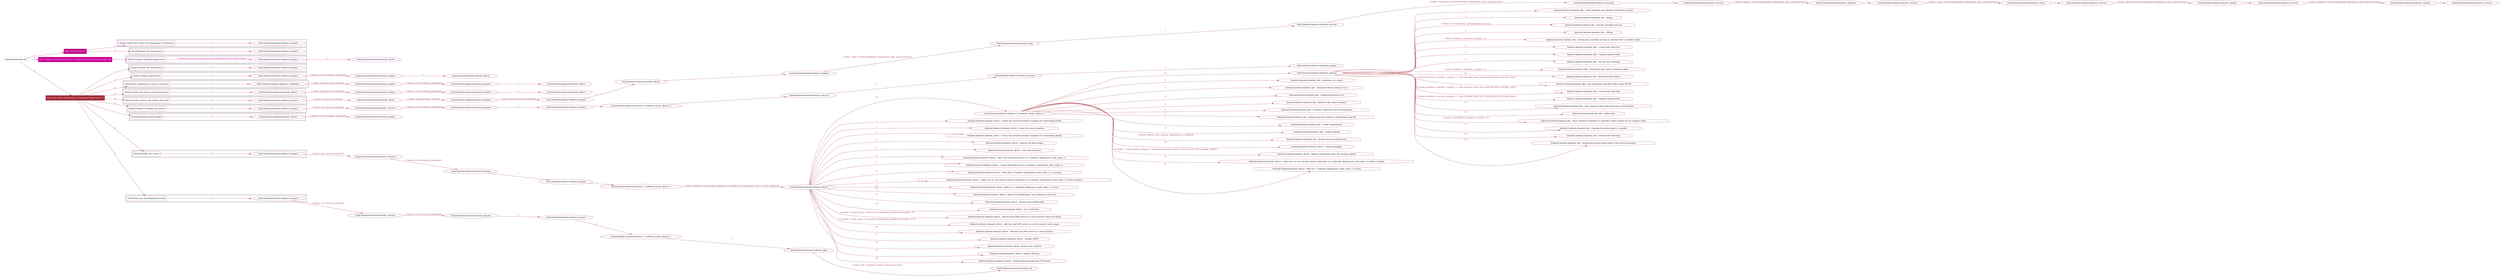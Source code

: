 digraph {
	graph [concentrate=true ordering=in rankdir=LR ratio=fill]
	edge [esep=5 sep=10]
	"kubeinit/playbook.yml" [id=root_node style=dotted]
	play_9737ac21 [label="Play: Initial setup (1)" color="#c00c85" fontcolor="#ffffff" id=play_9737ac21 shape=box style=filled tooltip=localhost]
	"kubeinit/playbook.yml" -> play_9737ac21 [label="1 " color="#c00c85" fontcolor="#c00c85" id=edge_1e8cc016 labeltooltip="1 " tooltip="1 "]
	subgraph "kubeinit.kubeinit.kubeinit_prepare" {
		role_a2f1f044 [label="[role] kubeinit.kubeinit.kubeinit_prepare" color="#c00c85" id=role_a2f1f044 tooltip="kubeinit.kubeinit.kubeinit_prepare"]
	}
	subgraph "kubeinit.kubeinit.kubeinit_prepare" {
		role_6f964f4c [label="[role] kubeinit.kubeinit.kubeinit_prepare" color="#c00c85" id=role_6f964f4c tooltip="kubeinit.kubeinit.kubeinit_prepare"]
	}
	subgraph "Play: Initial setup (1)" {
		play_9737ac21 -> block_d4ded68b [label=1 color="#c00c85" fontcolor="#c00c85" id=edge_52bafa57 labeltooltip=1 tooltip=1]
		subgraph cluster_block_d4ded68b {
			block_d4ded68b [label="[block] Gather facts about the deployment environment" color="#c00c85" id=block_d4ded68b labeltooltip="Gather facts about the deployment environment" shape=box tooltip="Gather facts about the deployment environment"]
			block_d4ded68b -> role_a2f1f044 [label="1 " color="#c00c85" fontcolor="#c00c85" id=edge_921d7d3d labeltooltip="1 " tooltip="1 "]
		}
		play_9737ac21 -> block_6f4b0c82 [label=2 color="#c00c85" fontcolor="#c00c85" id=edge_824eb453 labeltooltip=2 tooltip=2]
		subgraph cluster_block_6f4b0c82 {
			block_6f4b0c82 [label="[block] Prepare the hypervisors" color="#c00c85" id=block_6f4b0c82 labeltooltip="Prepare the hypervisors" shape=box tooltip="Prepare the hypervisors"]
			block_6f4b0c82 -> role_6f964f4c [label="1 " color="#c00c85" fontcolor="#c00c85" id=edge_a388b824 labeltooltip="1 " tooltip="1 "]
		}
	}
	play_ada7c459 [label="Play: Prepare all hypervisor hosts to deploy service and cluster nodes (0)" color="#c80498" fontcolor="#ffffff" id=play_ada7c459 shape=box style=filled tooltip="Play: Prepare all hypervisor hosts to deploy service and cluster nodes (0)"]
	"kubeinit/playbook.yml" -> play_ada7c459 [label="2 " color="#c80498" fontcolor="#c80498" id=edge_fc6c0602 labeltooltip="2 " tooltip="2 "]
	subgraph "kubeinit.kubeinit.kubeinit_libvirt" {
		role_77d1f069 [label="[role] kubeinit.kubeinit.kubeinit_libvirt" color="#c80498" id=role_77d1f069 tooltip="kubeinit.kubeinit.kubeinit_libvirt"]
	}
	subgraph "kubeinit.kubeinit.kubeinit_prepare" {
		role_9eb294b5 [label="[role] kubeinit.kubeinit.kubeinit_prepare" color="#c80498" id=role_9eb294b5 tooltip="kubeinit.kubeinit.kubeinit_prepare"]
		role_9eb294b5 -> role_77d1f069 [label="1 " color="#c80498" fontcolor="#c80498" id=edge_6ea52cd9 labeltooltip="1 " tooltip="1 "]
	}
	subgraph "Play: Prepare all hypervisor hosts to deploy service and cluster nodes (0)" {
		play_ada7c459 -> block_9a02e421 [label=1 color="#c80498" fontcolor="#c80498" id=edge_2741bb92 labeltooltip=1 tooltip=1]
		subgraph cluster_block_9a02e421 {
			block_9a02e421 [label="[block] Prepare individual hypervisors" color="#c80498" id=block_9a02e421 labeltooltip="Prepare individual hypervisors" shape=box tooltip="Prepare individual hypervisors"]
			block_9a02e421 -> role_9eb294b5 [label="1 [when: inventory_hostname in hostvars['kubeinit-facts'].hypervisors]" color="#c80498" fontcolor="#c80498" id=edge_77b0aaaa labeltooltip="1 [when: inventory_hostname in hostvars['kubeinit-facts'].hypervisors]" tooltip="1 [when: inventory_hostname in hostvars['kubeinit-facts'].hypervisors]"]
		}
	}
	play_c6e7e558 [label="Play: Run cluster deployment on prepared hypervisors (1)" color="#a22a39" fontcolor="#ffffff" id=play_c6e7e558 shape=box style=filled tooltip=localhost]
	"kubeinit/playbook.yml" -> play_c6e7e558 [label="3 " color="#a22a39" fontcolor="#a22a39" id=edge_1cf34491 labeltooltip="3 " tooltip="3 "]
	subgraph "kubeinit.kubeinit.kubeinit_prepare" {
		role_61d6154b [label="[role] kubeinit.kubeinit.kubeinit_prepare" color="#a22a39" id=role_61d6154b tooltip="kubeinit.kubeinit.kubeinit_prepare"]
	}
	subgraph "kubeinit.kubeinit.kubeinit_libvirt" {
		role_1ebe9af7 [label="[role] kubeinit.kubeinit.kubeinit_libvirt" color="#a22a39" id=role_1ebe9af7 tooltip="kubeinit.kubeinit.kubeinit_libvirt"]
	}
	subgraph "kubeinit.kubeinit.kubeinit_prepare" {
		role_b6f4cd2a [label="[role] kubeinit.kubeinit.kubeinit_prepare" color="#a22a39" id=role_b6f4cd2a tooltip="kubeinit.kubeinit.kubeinit_prepare"]
		role_b6f4cd2a -> role_1ebe9af7 [label="1 " color="#a22a39" fontcolor="#a22a39" id=edge_22da8d38 labeltooltip="1 " tooltip="1 "]
	}
	subgraph "kubeinit.kubeinit.kubeinit_prepare" {
		role_aacb79e5 [label="[role] kubeinit.kubeinit.kubeinit_prepare" color="#a22a39" id=role_aacb79e5 tooltip="kubeinit.kubeinit.kubeinit_prepare"]
		role_aacb79e5 -> role_b6f4cd2a [label="1 [when: not environment_prepared]" color="#a22a39" fontcolor="#a22a39" id=edge_5c60d010 labeltooltip="1 [when: not environment_prepared]" tooltip="1 [when: not environment_prepared]"]
	}
	subgraph "kubeinit.kubeinit.kubeinit_libvirt" {
		role_e538acfe [label="[role] kubeinit.kubeinit.kubeinit_libvirt" color="#a22a39" id=role_e538acfe tooltip="kubeinit.kubeinit.kubeinit_libvirt"]
	}
	subgraph "kubeinit.kubeinit.kubeinit_prepare" {
		role_ca8c46d5 [label="[role] kubeinit.kubeinit.kubeinit_prepare" color="#a22a39" id=role_ca8c46d5 tooltip="kubeinit.kubeinit.kubeinit_prepare"]
		role_ca8c46d5 -> role_e538acfe [label="1 " color="#a22a39" fontcolor="#a22a39" id=edge_c8148467 labeltooltip="1 " tooltip="1 "]
	}
	subgraph "kubeinit.kubeinit.kubeinit_prepare" {
		role_6681066e [label="[role] kubeinit.kubeinit.kubeinit_prepare" color="#a22a39" id=role_6681066e tooltip="kubeinit.kubeinit.kubeinit_prepare"]
		role_6681066e -> role_ca8c46d5 [label="1 [when: not environment_prepared]" color="#a22a39" fontcolor="#a22a39" id=edge_b2cc25a6 labeltooltip="1 [when: not environment_prepared]" tooltip="1 [when: not environment_prepared]"]
	}
	subgraph "kubeinit.kubeinit.kubeinit_validations" {
		role_a03dd9cc [label="[role] kubeinit.kubeinit.kubeinit_validations" color="#a22a39" id=role_a03dd9cc tooltip="kubeinit.kubeinit.kubeinit_validations"]
		role_a03dd9cc -> role_6681066e [label="1 [when: not hypervisors_cleaned]" color="#a22a39" fontcolor="#a22a39" id=edge_646f84bd labeltooltip="1 [when: not hypervisors_cleaned]" tooltip="1 [when: not hypervisors_cleaned]"]
	}
	subgraph "kubeinit.kubeinit.kubeinit_libvirt" {
		role_4e121e1a [label="[role] kubeinit.kubeinit.kubeinit_libvirt" color="#a22a39" id=role_4e121e1a tooltip="kubeinit.kubeinit.kubeinit_libvirt"]
	}
	subgraph "kubeinit.kubeinit.kubeinit_prepare" {
		role_14b43f3b [label="[role] kubeinit.kubeinit.kubeinit_prepare" color="#a22a39" id=role_14b43f3b tooltip="kubeinit.kubeinit.kubeinit_prepare"]
		role_14b43f3b -> role_4e121e1a [label="1 " color="#a22a39" fontcolor="#a22a39" id=edge_2155a508 labeltooltip="1 " tooltip="1 "]
	}
	subgraph "kubeinit.kubeinit.kubeinit_prepare" {
		role_6a2766ee [label="[role] kubeinit.kubeinit.kubeinit_prepare" color="#a22a39" id=role_6a2766ee tooltip="kubeinit.kubeinit.kubeinit_prepare"]
		role_6a2766ee -> role_14b43f3b [label="1 [when: not environment_prepared]" color="#a22a39" fontcolor="#a22a39" id=edge_bb3fe300 labeltooltip="1 [when: not environment_prepared]" tooltip="1 [when: not environment_prepared]"]
	}
	subgraph "kubeinit.kubeinit.kubeinit_libvirt" {
		role_450113b6 [label="[role] kubeinit.kubeinit.kubeinit_libvirt" color="#a22a39" id=role_450113b6 tooltip="kubeinit.kubeinit.kubeinit_libvirt"]
		role_450113b6 -> role_6a2766ee [label="1 [when: not hypervisors_cleaned]" color="#a22a39" fontcolor="#a22a39" id=edge_57d090f5 labeltooltip="1 [when: not hypervisors_cleaned]" tooltip="1 [when: not hypervisors_cleaned]"]
	}
	subgraph "kubeinit.kubeinit.kubeinit_services" {
		role_bca4c2ed [label="[role] kubeinit.kubeinit.kubeinit_services" color="#a22a39" id=role_bca4c2ed tooltip="kubeinit.kubeinit.kubeinit_services"]
	}
	subgraph "kubeinit.kubeinit.kubeinit_registry" {
		role_09860418 [label="[role] kubeinit.kubeinit.kubeinit_registry" color="#a22a39" id=role_09860418 tooltip="kubeinit.kubeinit.kubeinit_registry"]
		role_09860418 -> role_bca4c2ed [label="1 " color="#a22a39" fontcolor="#a22a39" id=edge_c3ce23f2 labeltooltip="1 " tooltip="1 "]
	}
	subgraph "kubeinit.kubeinit.kubeinit_services" {
		role_ada31571 [label="[role] kubeinit.kubeinit.kubeinit_services" color="#a22a39" id=role_ada31571 tooltip="kubeinit.kubeinit.kubeinit_services"]
		role_ada31571 -> role_09860418 [label="1 [when: 'registry' in hostvars[kubeinit_deployment_node_name].services]" color="#a22a39" fontcolor="#a22a39" id=edge_d5637d61 labeltooltip="1 [when: 'registry' in hostvars[kubeinit_deployment_node_name].services]" tooltip="1 [when: 'registry' in hostvars[kubeinit_deployment_node_name].services]"]
	}
	subgraph "kubeinit.kubeinit.kubeinit_apache" {
		role_cb9fd56b [label="[role] kubeinit.kubeinit.kubeinit_apache" color="#a22a39" id=role_cb9fd56b tooltip="kubeinit.kubeinit.kubeinit_apache"]
		role_cb9fd56b -> role_ada31571 [label="1 " color="#a22a39" fontcolor="#a22a39" id=edge_d3cddaee labeltooltip="1 " tooltip="1 "]
	}
	subgraph "kubeinit.kubeinit.kubeinit_services" {
		role_f9c8cb4f [label="[role] kubeinit.kubeinit.kubeinit_services" color="#a22a39" id=role_f9c8cb4f tooltip="kubeinit.kubeinit.kubeinit_services"]
		role_f9c8cb4f -> role_cb9fd56b [label="1 [when: 'apache' in hostvars[kubeinit_deployment_node_name].services]" color="#a22a39" fontcolor="#a22a39" id=edge_01cfc4e5 labeltooltip="1 [when: 'apache' in hostvars[kubeinit_deployment_node_name].services]" tooltip="1 [when: 'apache' in hostvars[kubeinit_deployment_node_name].services]"]
	}
	subgraph "kubeinit.kubeinit.kubeinit_nexus" {
		role_8f8c8014 [label="[role] kubeinit.kubeinit.kubeinit_nexus" color="#a22a39" id=role_8f8c8014 tooltip="kubeinit.kubeinit.kubeinit_nexus"]
		role_8f8c8014 -> role_f9c8cb4f [label="1 " color="#a22a39" fontcolor="#a22a39" id=edge_e3dc34c4 labeltooltip="1 " tooltip="1 "]
	}
	subgraph "kubeinit.kubeinit.kubeinit_services" {
		role_1976cdb0 [label="[role] kubeinit.kubeinit.kubeinit_services" color="#a22a39" id=role_1976cdb0 tooltip="kubeinit.kubeinit.kubeinit_services"]
		role_1976cdb0 -> role_8f8c8014 [label="1 [when: 'nexus' in hostvars[kubeinit_deployment_node_name].services]" color="#a22a39" fontcolor="#a22a39" id=edge_8df47afe labeltooltip="1 [when: 'nexus' in hostvars[kubeinit_deployment_node_name].services]" tooltip="1 [when: 'nexus' in hostvars[kubeinit_deployment_node_name].services]"]
	}
	subgraph "kubeinit.kubeinit.kubeinit_haproxy" {
		role_651ffa40 [label="[role] kubeinit.kubeinit.kubeinit_haproxy" color="#a22a39" id=role_651ffa40 tooltip="kubeinit.kubeinit.kubeinit_haproxy"]
		role_651ffa40 -> role_1976cdb0 [label="1 " color="#a22a39" fontcolor="#a22a39" id=edge_ac24396b labeltooltip="1 " tooltip="1 "]
	}
	subgraph "kubeinit.kubeinit.kubeinit_services" {
		role_ee2270d8 [label="[role] kubeinit.kubeinit.kubeinit_services" color="#a22a39" id=role_ee2270d8 tooltip="kubeinit.kubeinit.kubeinit_services"]
		role_ee2270d8 -> role_651ffa40 [label="1 [when: 'haproxy' in hostvars[kubeinit_deployment_node_name].services]" color="#a22a39" fontcolor="#a22a39" id=edge_ed074f43 labeltooltip="1 [when: 'haproxy' in hostvars[kubeinit_deployment_node_name].services]" tooltip="1 [when: 'haproxy' in hostvars[kubeinit_deployment_node_name].services]"]
	}
	subgraph "kubeinit.kubeinit.kubeinit_dnsmasq" {
		role_84699b7f [label="[role] kubeinit.kubeinit.kubeinit_dnsmasq" color="#a22a39" id=role_84699b7f tooltip="kubeinit.kubeinit.kubeinit_dnsmasq"]
		role_84699b7f -> role_ee2270d8 [label="1 " color="#a22a39" fontcolor="#a22a39" id=edge_3309d205 labeltooltip="1 " tooltip="1 "]
	}
	subgraph "kubeinit.kubeinit.kubeinit_services" {
		role_ff8e3f07 [label="[role] kubeinit.kubeinit.kubeinit_services" color="#a22a39" id=role_ff8e3f07 tooltip="kubeinit.kubeinit.kubeinit_services"]
		role_ff8e3f07 -> role_84699b7f [label="1 [when: 'dnsmasq' in hostvars[kubeinit_deployment_node_name].services]" color="#a22a39" fontcolor="#a22a39" id=edge_654fdce4 labeltooltip="1 [when: 'dnsmasq' in hostvars[kubeinit_deployment_node_name].services]" tooltip="1 [when: 'dnsmasq' in hostvars[kubeinit_deployment_node_name].services]"]
	}
	subgraph "kubeinit.kubeinit.kubeinit_bind" {
		role_a3f2ead3 [label="[role] kubeinit.kubeinit.kubeinit_bind" color="#a22a39" id=role_a3f2ead3 tooltip="kubeinit.kubeinit.kubeinit_bind"]
		role_a3f2ead3 -> role_ff8e3f07 [label="1 " color="#a22a39" fontcolor="#a22a39" id=edge_39997c00 labeltooltip="1 " tooltip="1 "]
	}
	subgraph "kubeinit.kubeinit.kubeinit_prepare" {
		role_8e25dc87 [label="[role] kubeinit.kubeinit.kubeinit_prepare" color="#a22a39" id=role_8e25dc87 tooltip="kubeinit.kubeinit.kubeinit_prepare"]
		role_8e25dc87 -> role_a3f2ead3 [label="1 [when: 'bind' in hostvars[kubeinit_deployment_node_name].services]" color="#a22a39" fontcolor="#a22a39" id=edge_3726643c labeltooltip="1 [when: 'bind' in hostvars[kubeinit_deployment_node_name].services]" tooltip="1 [when: 'bind' in hostvars[kubeinit_deployment_node_name].services]"]
	}
	subgraph "kubeinit.kubeinit.kubeinit_libvirt" {
		role_94abfdd4 [label="[role] kubeinit.kubeinit.kubeinit_libvirt" color="#a22a39" id=role_94abfdd4 tooltip="kubeinit.kubeinit.kubeinit_libvirt"]
		role_94abfdd4 -> role_8e25dc87 [label="1 " color="#a22a39" fontcolor="#a22a39" id=edge_aa1010f5 labeltooltip="1 " tooltip="1 "]
	}
	subgraph "kubeinit.kubeinit.kubeinit_prepare" {
		role_c105a277 [label="[role] kubeinit.kubeinit.kubeinit_prepare" color="#a22a39" id=role_c105a277 tooltip="kubeinit.kubeinit.kubeinit_prepare"]
		role_c105a277 -> role_94abfdd4 [label="1 " color="#a22a39" fontcolor="#a22a39" id=edge_ea0beb30 labeltooltip="1 " tooltip="1 "]
	}
	subgraph "kubeinit.kubeinit.kubeinit_prepare" {
		role_1bd49495 [label="[role] kubeinit.kubeinit.kubeinit_prepare" color="#a22a39" id=role_1bd49495 tooltip="kubeinit.kubeinit.kubeinit_prepare"]
		role_1bd49495 -> role_c105a277 [label="1 [when: not environment_prepared]" color="#a22a39" fontcolor="#a22a39" id=edge_bfec86ab labeltooltip="1 [when: not environment_prepared]" tooltip="1 [when: not environment_prepared]"]
	}
	subgraph "kubeinit.kubeinit.kubeinit_libvirt" {
		role_813c90d7 [label="[role] kubeinit.kubeinit.kubeinit_libvirt" color="#a22a39" id=role_813c90d7 tooltip="kubeinit.kubeinit.kubeinit_libvirt"]
		role_813c90d7 -> role_1bd49495 [label="1 [when: not hypervisors_cleaned]" color="#a22a39" fontcolor="#a22a39" id=edge_528e7f4e labeltooltip="1 [when: not hypervisors_cleaned]" tooltip="1 [when: not hypervisors_cleaned]"]
	}
	subgraph "kubeinit.kubeinit.kubeinit_services" {
		role_d1e31381 [label="[role] kubeinit.kubeinit.kubeinit_services" color="#a22a39" id=role_d1e31381 tooltip="kubeinit.kubeinit.kubeinit_services"]
		role_d1e31381 -> role_813c90d7 [label="1 [when: not network_created]" color="#a22a39" fontcolor="#a22a39" id=edge_aeb90228 labeltooltip="1 [when: not network_created]" tooltip="1 [when: not network_created]"]
	}
	subgraph "kubeinit.kubeinit.kubeinit_prepare" {
		role_d42e686a [label="[role] kubeinit.kubeinit.kubeinit_prepare" color="#a22a39" id=role_d42e686a tooltip="kubeinit.kubeinit.kubeinit_prepare"]
	}
	subgraph "kubeinit.kubeinit.kubeinit_services" {
		role_f3d0fe11 [label="[role] kubeinit.kubeinit.kubeinit_services" color="#a22a39" id=role_f3d0fe11 tooltip="kubeinit.kubeinit.kubeinit_services"]
		role_f3d0fe11 -> role_d42e686a [label="1 " color="#a22a39" fontcolor="#a22a39" id=edge_f957139a labeltooltip="1 " tooltip="1 "]
	}
	subgraph "kubeinit.kubeinit.kubeinit_services" {
		role_8d5a49ae [label="[role] kubeinit.kubeinit.kubeinit_services" color="#a22a39" id=role_8d5a49ae tooltip="kubeinit.kubeinit.kubeinit_services"]
		role_8d5a49ae -> role_f3d0fe11 [label="1 " color="#a22a39" fontcolor="#a22a39" id=edge_3c602ea0 labeltooltip="1 " tooltip="1 "]
	}
	subgraph "kubeinit.kubeinit.kubeinit_{{ kubeinit_cluster_distro }}" {
		role_99e74022 [label="[role] kubeinit.kubeinit.kubeinit_{{ kubeinit_cluster_distro }}" color="#a22a39" id=role_99e74022 tooltip="kubeinit.kubeinit.kubeinit_{{ kubeinit_cluster_distro }}"]
		role_99e74022 -> role_8d5a49ae [label="1 " color="#a22a39" fontcolor="#a22a39" id=edge_7b68d596 labeltooltip="1 " tooltip="1 "]
	}
	subgraph "kubeinit.kubeinit.kubeinit_prepare" {
		role_dc214d14 [label="[role] kubeinit.kubeinit.kubeinit_prepare" color="#a22a39" id=role_dc214d14 tooltip="kubeinit.kubeinit.kubeinit_prepare"]
		role_dc214d14 -> role_99e74022 [label="1 " color="#a22a39" fontcolor="#a22a39" id=edge_6dd3fef4 labeltooltip="1 " tooltip="1 "]
	}
	subgraph "kubeinit.kubeinit.kubeinit_prepare" {
		role_ab73d616 [label="[role] kubeinit.kubeinit.kubeinit_prepare" color="#a22a39" id=role_ab73d616 tooltip="kubeinit.kubeinit.kubeinit_prepare"]
		role_ab73d616 -> role_dc214d14 [label="1 " color="#a22a39" fontcolor="#a22a39" id=edge_ccca9b38 labeltooltip="1 " tooltip="1 "]
	}
	subgraph "kubeinit.kubeinit.kubeinit_services" {
		role_92a7345c [label="[role] kubeinit.kubeinit.kubeinit_services" color="#a22a39" id=role_92a7345c tooltip="kubeinit.kubeinit.kubeinit_services"]
		role_92a7345c -> role_ab73d616 [label="1 [when: not environment_prepared]" color="#a22a39" fontcolor="#a22a39" id=edge_9df89a43 labeltooltip="1 [when: not environment_prepared]" tooltip="1 [when: not environment_prepared]"]
	}
	subgraph "kubeinit.kubeinit.kubeinit_prepare" {
		role_e3274bc0 [label="[role] kubeinit.kubeinit.kubeinit_prepare" color="#a22a39" id=role_e3274bc0 tooltip="kubeinit.kubeinit.kubeinit_prepare"]
		role_e3274bc0 -> role_92a7345c [label="1 [when: not services_prepared]" color="#a22a39" fontcolor="#a22a39" id=edge_1a5f3028 labeltooltip="1 [when: not services_prepared]" tooltip="1 [when: not services_prepared]"]
	}
	subgraph "kubeinit.kubeinit.kubeinit_prepare" {
		role_a23fc459 [label="[role] kubeinit.kubeinit.kubeinit_prepare" color="#a22a39" id=role_a23fc459 tooltip="kubeinit.kubeinit.kubeinit_prepare"]
	}
	subgraph "kubeinit.kubeinit.kubeinit_libvirt" {
		role_017eb538 [label="[role] kubeinit.kubeinit.kubeinit_libvirt" color="#a22a39" id=role_017eb538 tooltip="kubeinit.kubeinit.kubeinit_libvirt"]
		role_017eb538 -> role_a23fc459 [label="1 [when: not environment_prepared]" color="#a22a39" fontcolor="#a22a39" id=edge_e0e60844 labeltooltip="1 [when: not environment_prepared]" tooltip="1 [when: not environment_prepared]"]
	}
	subgraph "kubeinit.kubeinit.kubeinit_prepare" {
		role_3db1ff26 [label="[role] kubeinit.kubeinit.kubeinit_prepare" color="#a22a39" id=role_3db1ff26 tooltip="kubeinit.kubeinit.kubeinit_prepare"]
		task_d05c2f69 [label="kubeinit.kubeinit.kubeinit_k8s : Clean kubeadm and initialize Kubernetes cluster" color="#a22a39" id=task_d05c2f69 shape=octagon tooltip="kubeinit.kubeinit.kubeinit_k8s : Clean kubeadm and initialize Kubernetes cluster"]
		role_3db1ff26 -> task_d05c2f69 [label="1 " color="#a22a39" fontcolor="#a22a39" id=edge_5cc8e71e labeltooltip="1 " tooltip="1 "]
		task_d19daac4 [label="kubeinit.kubeinit.kubeinit_k8s : Debug" color="#a22a39" id=task_d19daac4 shape=octagon tooltip="kubeinit.kubeinit.kubeinit_k8s : Debug"]
		role_3db1ff26 -> task_d19daac4 [label="2 " color="#a22a39" fontcolor="#a22a39" id=edge_413ba71a labeltooltip="2 " tooltip="2 "]
		task_50c95ad4 [label="kubeinit.kubeinit.kubeinit_k8s : Get the controller join key" color="#a22a39" id=task_50c95ad4 shape=octagon tooltip="kubeinit.kubeinit.kubeinit_k8s : Get the controller join key"]
		role_3db1ff26 -> task_50c95ad4 [label="3 [when: ('--control-plane --certificate-key' in item)]" color="#a22a39" fontcolor="#a22a39" id=edge_0fecfab1 labeltooltip="3 [when: ('--control-plane --certificate-key' in item)]" tooltip="3 [when: ('--control-plane --certificate-key' in item)]"]
		task_02db6852 [label="kubeinit.kubeinit.kubeinit_k8s : Debug" color="#a22a39" id=task_02db6852 shape=octagon tooltip="kubeinit.kubeinit.kubeinit_k8s : Debug"]
		role_3db1ff26 -> task_02db6852 [label="4 " color="#a22a39" fontcolor="#a22a39" id=edge_dcd07939 labeltooltip="4 " tooltip="4 "]
		task_fa66ebc2 [label="kubeinit.kubeinit.kubeinit_k8s : Storing the controller join key to add the other controller nodes." color="#a22a39" id=task_fa66ebc2 shape=octagon tooltip="kubeinit.kubeinit.kubeinit_k8s : Storing the controller join key to add the other controller nodes."]
		role_3db1ff26 -> task_fa66ebc2 [label="5 [when: kubeinit_controller_count|int > 1]" color="#a22a39" fontcolor="#a22a39" id=edge_07590f25 labeltooltip="5 [when: kubeinit_controller_count|int > 1]" tooltip="5 [when: kubeinit_controller_count|int > 1]"]
		task_403422cd [label="kubeinit.kubeinit.kubeinit_k8s : Create kube directory" color="#a22a39" id=task_403422cd shape=octagon tooltip="kubeinit.kubeinit.kubeinit_k8s : Create kube directory"]
		role_3db1ff26 -> task_403422cd [label="6 " color="#a22a39" fontcolor="#a22a39" id=edge_a6f6b33b labeltooltip="6 " tooltip="6 "]
		task_603c18d6 [label="kubeinit.kubeinit.kubeinit_k8s : Copying required files" color="#a22a39" id=task_603c18d6 shape=octagon tooltip="kubeinit.kubeinit.kubeinit_k8s : Copying required files"]
		role_3db1ff26 -> task_603c18d6 [label="7 " color="#a22a39" fontcolor="#a22a39" id=edge_5fd08920 labeltooltip="7 " tooltip="7 "]
		task_d6a321eb [label="kubeinit.kubeinit.kubeinit_k8s : Get the join command" color="#a22a39" id=task_d6a321eb shape=octagon tooltip="kubeinit.kubeinit.kubeinit_k8s : Get the join command"]
		role_3db1ff26 -> task_d6a321eb [label="8 " color="#a22a39" fontcolor="#a22a39" id=edge_9b75c6e3 labeltooltip="8 " tooltip="8 "]
		task_bde62ca2 [label="kubeinit.kubeinit.kubeinit_k8s : Storing the join cluster command token." color="#a22a39" id=task_bde62ca2 shape=octagon tooltip="kubeinit.kubeinit.kubeinit_k8s : Storing the join cluster command token."]
		role_3db1ff26 -> task_bde62ca2 [label="9 [when: kubeinit_controller_count|int > 1]" color="#a22a39" fontcolor="#a22a39" id=edge_27e6e27e labeltooltip="9 [when: kubeinit_controller_count|int > 1]" tooltip="9 [when: kubeinit_controller_count|int > 1]"]
		task_13b45e05 [label="kubeinit.kubeinit.kubeinit_k8s : Install Network Add-on" color="#a22a39" id=task_13b45e05 shape=octagon tooltip="kubeinit.kubeinit.kubeinit_k8s : Install Network Add-on"]
		role_3db1ff26 -> task_13b45e05 [label="10 " color="#a22a39" fontcolor="#a22a39" id=edge_defc3817 labeltooltip="10 " tooltip="10 "]
		task_1c30e252 [label="kubeinit.kubeinit.kubeinit_k8s : Join additional controller nodes using the PK" color="#a22a39" id=task_1c30e252 shape=octagon tooltip="kubeinit.kubeinit.kubeinit_k8s : Join additional controller nodes using the PK"]
		role_3db1ff26 -> task_1c30e252 [label="11 [when: kubeinit_controller_count|int > 1 and controller_node not in kubeinit_first_controller_node]" color="#a22a39" fontcolor="#a22a39" id=edge_bd05958a labeltooltip="11 [when: kubeinit_controller_count|int > 1 and controller_node not in kubeinit_first_controller_node]" tooltip="11 [when: kubeinit_controller_count|int > 1 and controller_node not in kubeinit_first_controller_node]"]
		task_48d4bfcf [label="kubeinit.kubeinit.kubeinit_k8s : Create kube directory" color="#a22a39" id=task_48d4bfcf shape=octagon tooltip="kubeinit.kubeinit.kubeinit_k8s : Create kube directory"]
		role_3db1ff26 -> task_48d4bfcf [label="12 [when: kubeinit_controller_count|int > 1 and controller_node not in kubeinit_first_controller_node]" color="#a22a39" fontcolor="#a22a39" id=edge_bcb1435d labeltooltip="12 [when: kubeinit_controller_count|int > 1 and controller_node not in kubeinit_first_controller_node]" tooltip="12 [when: kubeinit_controller_count|int > 1 and controller_node not in kubeinit_first_controller_node]"]
		task_2ba4ae9a [label="kubeinit.kubeinit.kubeinit_k8s : Copying required files" color="#a22a39" id=task_2ba4ae9a shape=octagon tooltip="kubeinit.kubeinit.kubeinit_k8s : Copying required files"]
		role_3db1ff26 -> task_2ba4ae9a [label="13 [when: kubeinit_controller_count|int > 1 and controller_node not in kubeinit_first_controller_node]" color="#a22a39" fontcolor="#a22a39" id=edge_f5f2b54a labeltooltip="13 [when: kubeinit_controller_count|int > 1 and controller_node not in kubeinit_first_controller_node]" tooltip="13 [when: kubeinit_controller_count|int > 1 and controller_node not in kubeinit_first_controller_node]"]
		task_20d6d269 [label="kubeinit.kubeinit.kubeinit_k8s : Join compute nodes with kubernetes control plane" color="#a22a39" id=task_20d6d269 shape=octagon tooltip="kubeinit.kubeinit.kubeinit_k8s : Join compute nodes with kubernetes control plane"]
		role_3db1ff26 -> task_20d6d269 [label="14 " color="#a22a39" fontcolor="#a22a39" id=edge_35dbd84e labeltooltip="14 " tooltip="14 "]
		task_71e56f3c [label="kubeinit.kubeinit.kubeinit_k8s : Label node" color="#a22a39" id=task_71e56f3c shape=octagon tooltip="kubeinit.kubeinit.kubeinit_k8s : Label node"]
		role_3db1ff26 -> task_71e56f3c [label="15 " color="#a22a39" fontcolor="#a22a39" id=edge_a8b7f322 labeltooltip="15 " tooltip="15 "]
		task_a65486fc [label="kubeinit.kubeinit.kubeinit_k8s : Allow schedule workloads in controller nodes if there are no compute nodes" color="#a22a39" id=task_a65486fc shape=octagon tooltip="kubeinit.kubeinit.kubeinit_k8s : Allow schedule workloads in controller nodes if there are no compute nodes"]
		role_3db1ff26 -> task_a65486fc [label="16 [when: not kubeinit_compute_count|int > 0]" color="#a22a39" fontcolor="#a22a39" id=edge_69b635bd labeltooltip="16 [when: not kubeinit_compute_count|int > 0]" tooltip="16 [when: not kubeinit_compute_count|int > 0]"]
		task_35724780 [label="kubeinit.kubeinit.kubeinit_k8s : Copying the kubeconfig to a variable" color="#a22a39" id=task_35724780 shape=octagon tooltip="kubeinit.kubeinit.kubeinit_k8s : Copying the kubeconfig to a variable"]
		role_3db1ff26 -> task_35724780 [label="17 " color="#a22a39" fontcolor="#a22a39" id=edge_5b9cda7f labeltooltip="17 " tooltip="17 "]
		task_4bccea7c [label="kubeinit.kubeinit.kubeinit_k8s : Create kube directory" color="#a22a39" id=task_4bccea7c shape=octagon tooltip="kubeinit.kubeinit.kubeinit_k8s : Create kube directory"]
		role_3db1ff26 -> task_4bccea7c [label="18 " color="#a22a39" fontcolor="#a22a39" id=edge_a4859267 labeltooltip="18 " tooltip="18 "]
		task_1cd5a0cf [label="kubeinit.kubeinit.kubeinit_k8s : Storing the master kubeconfig to the services machine." color="#a22a39" id=task_1cd5a0cf shape=octagon tooltip="kubeinit.kubeinit.kubeinit_k8s : Storing the master kubeconfig to the services machine."]
		role_3db1ff26 -> task_1cd5a0cf [label="19 " color="#a22a39" fontcolor="#a22a39" id=edge_b14413e4 labeltooltip="19 " tooltip="19 "]
	}
	subgraph "kubeinit.kubeinit.kubeinit_{{ kubeinit_cluster_distro }}" {
		role_90cbdec1 [label="[role] kubeinit.kubeinit.kubeinit_{{ kubeinit_cluster_distro }}" color="#a22a39" id=role_90cbdec1 tooltip="kubeinit.kubeinit.kubeinit_{{ kubeinit_cluster_distro }}"]
		task_73fa3700 [label="kubeinit.kubeinit.kubeinit_k8s : Download cri-o repos" color="#a22a39" id=task_73fa3700 shape=octagon tooltip="kubeinit.kubeinit.kubeinit_k8s : Download cri-o repos"]
		role_90cbdec1 -> task_73fa3700 [label="1 " color="#a22a39" fontcolor="#a22a39" id=edge_d110727a labeltooltip="1 " tooltip="1 "]
		task_918546f0 [label="kubeinit.kubeinit.kubeinit_k8s : Install the latest version of cri-o" color="#a22a39" id=task_918546f0 shape=octagon tooltip="kubeinit.kubeinit.kubeinit_k8s : Install the latest version of cri-o"]
		role_90cbdec1 -> task_918546f0 [label="2 " color="#a22a39" fontcolor="#a22a39" id=edge_fe941694 labeltooltip="2 " tooltip="2 "]
		task_a3cb9513 [label="kubeinit.kubeinit.kubeinit_k8s : Enable/start/status cri-o" color="#a22a39" id=task_a3cb9513 shape=octagon tooltip="kubeinit.kubeinit.kubeinit_k8s : Enable/start/status cri-o"]
		role_90cbdec1 -> task_a3cb9513 [label="3 " color="#a22a39" fontcolor="#a22a39" id=edge_78ed858a labeltooltip="3 " tooltip="3 "]
		task_b2e5db13 [label="kubeinit.kubeinit.kubeinit_k8s : Remove repo before adding it" color="#a22a39" id=task_b2e5db13 shape=octagon tooltip="kubeinit.kubeinit.kubeinit_k8s : Remove repo before adding it"]
		role_90cbdec1 -> task_b2e5db13 [label="4 " color="#a22a39" fontcolor="#a22a39" id=edge_de0bf900 labeltooltip="4 " tooltip="4 "]
		task_2738e20c [label="kubeinit.kubeinit.kubeinit_k8s : Creating a repository file for Kubernetes" color="#a22a39" id=task_2738e20c shape=octagon tooltip="kubeinit.kubeinit.kubeinit_k8s : Creating a repository file for Kubernetes"]
		role_90cbdec1 -> task_2738e20c [label="5 " color="#a22a39" fontcolor="#a22a39" id=edge_f151403d labeltooltip="5 " tooltip="5 "]
		task_d8cb2e68 [label="kubeinit.kubeinit.kubeinit_k8s : Adding repository details in Kubernetes repo file." color="#a22a39" id=task_d8cb2e68 shape=octagon tooltip="kubeinit.kubeinit.kubeinit_k8s : Adding repository details in Kubernetes repo file."]
		role_90cbdec1 -> task_d8cb2e68 [label="6 " color="#a22a39" fontcolor="#a22a39" id=edge_8e007ae9 labeltooltip="6 " tooltip="6 "]
		task_c510186f [label="kubeinit.kubeinit.kubeinit_k8s : Install requirements" color="#a22a39" id=task_c510186f shape=octagon tooltip="kubeinit.kubeinit.kubeinit_k8s : Install requirements"]
		role_90cbdec1 -> task_c510186f [label="7 " color="#a22a39" fontcolor="#a22a39" id=edge_02120fdc labeltooltip="7 " tooltip="7 "]
		task_271e6728 [label="kubeinit.kubeinit.kubeinit_k8s : Enable kubelet" color="#a22a39" id=task_271e6728 shape=octagon tooltip="kubeinit.kubeinit.kubeinit_k8s : Enable kubelet"]
		role_90cbdec1 -> task_271e6728 [label="8 " color="#a22a39" fontcolor="#a22a39" id=edge_b057b240 labeltooltip="8 " tooltip="8 "]
		task_00197ef7 [label="kubeinit.kubeinit.kubeinit_k8s : Install common requirements" color="#a22a39" id=task_00197ef7 shape=octagon tooltip="kubeinit.kubeinit.kubeinit_k8s : Install common requirements"]
		role_90cbdec1 -> task_00197ef7 [label="9 [when: kubeinit_k8s_common_dependencies is defined]" color="#a22a39" fontcolor="#a22a39" id=edge_9f8d98d3 labeltooltip="9 [when: kubeinit_k8s_common_dependencies is defined]" tooltip="9 [when: kubeinit_k8s_common_dependencies is defined]"]
		task_11e2930c [label="kubeinit.kubeinit.kubeinit_libvirt : Update packages" color="#a22a39" id=task_11e2930c shape=octagon tooltip="kubeinit.kubeinit.kubeinit_libvirt : Update packages"]
		role_90cbdec1 -> task_11e2930c [label="10 " color="#a22a39" fontcolor="#a22a39" id=edge_6861270b labeltooltip="10 " tooltip="10 "]
		task_e35ce72d [label="kubeinit.kubeinit.kubeinit_libvirt : Reboot immediately after the package update" color="#a22a39" id=task_e35ce72d shape=octagon tooltip="kubeinit.kubeinit.kubeinit_libvirt : Reboot immediately after the package update"]
		role_90cbdec1 -> task_e35ce72d [label="11 [when: _result_update_packages is changed and kubeinit_libvirt_reboot_guests_after_package_update]" color="#a22a39" fontcolor="#a22a39" id=edge_b2a10c3f labeltooltip="11 [when: _result_update_packages is changed and kubeinit_libvirt_reboot_guests_after_package_update]" tooltip="11 [when: _result_update_packages is changed and kubeinit_libvirt_reboot_guests_after_package_update]"]
		task_92f7ef79 [label="kubeinit.kubeinit.kubeinit_libvirt : make sure we can execute remote commands in {{ kubeinit_deployment_node_name }} before continue" color="#a22a39" id=task_92f7ef79 shape=octagon tooltip="kubeinit.kubeinit.kubeinit_libvirt : make sure we can execute remote commands in {{ kubeinit_deployment_node_name }} before continue"]
		role_90cbdec1 -> task_92f7ef79 [label="12 " color="#a22a39" fontcolor="#a22a39" id=edge_bec23b23 labeltooltip="12 " tooltip="12 "]
		task_aa3404e9 [label="kubeinit.kubeinit.kubeinit_libvirt : Wait for {{ kubeinit_deployment_node_name }} to boot" color="#a22a39" id=task_aa3404e9 shape=octagon tooltip="kubeinit.kubeinit.kubeinit_libvirt : Wait for {{ kubeinit_deployment_node_name }} to boot"]
		role_90cbdec1 -> task_aa3404e9 [label="13 " color="#a22a39" fontcolor="#a22a39" id=edge_c1670977 labeltooltip="13 " tooltip="13 "]
		role_90cbdec1 -> role_3db1ff26 [label="14 " color="#a22a39" fontcolor="#a22a39" id=edge_0db55689 labeltooltip="14 " tooltip="14 "]
	}
	subgraph "kubeinit.kubeinit.kubeinit_libvirt" {
		role_607c4708 [label="[role] kubeinit.kubeinit.kubeinit_libvirt" color="#a22a39" id=role_607c4708 tooltip="kubeinit.kubeinit.kubeinit_libvirt"]
		task_e4c9b58c [label="kubeinit.kubeinit.kubeinit_libvirt : Create the network interface template for networking details" color="#a22a39" id=task_e4c9b58c shape=octagon tooltip="kubeinit.kubeinit.kubeinit_libvirt : Create the network interface template for networking details"]
		role_607c4708 -> task_e4c9b58c [label="1 " color="#a22a39" fontcolor="#a22a39" id=edge_2513d6f2 labeltooltip="1 " tooltip="1 "]
		task_0c9a58c7 [label="kubeinit.kubeinit.kubeinit_libvirt : Create the hosts template" color="#a22a39" id=task_0c9a58c7 shape=octagon tooltip="kubeinit.kubeinit.kubeinit_libvirt : Create the hosts template"]
		role_607c4708 -> task_0c9a58c7 [label="2 " color="#a22a39" fontcolor="#a22a39" id=edge_6aef4c35 labeltooltip="2 " tooltip="2 "]
		task_63e580ce [label="kubeinit.kubeinit.kubeinit_libvirt : Create the network cloudinit templates for networking details" color="#a22a39" id=task_63e580ce shape=octagon tooltip="kubeinit.kubeinit.kubeinit_libvirt : Create the network cloudinit templates for networking details"]
		role_607c4708 -> task_63e580ce [label="3 " color="#a22a39" fontcolor="#a22a39" id=edge_0c3aab9c labeltooltip="3 " tooltip="3 "]
		task_494b903a [label="kubeinit.kubeinit.kubeinit_libvirt : Remove old disk images" color="#a22a39" id=task_494b903a shape=octagon tooltip="kubeinit.kubeinit.kubeinit_libvirt : Remove old disk images"]
		role_607c4708 -> task_494b903a [label="4 " color="#a22a39" fontcolor="#a22a39" id=edge_37ae4a5e labeltooltip="4 " tooltip="4 "]
		task_e1e4adf5 [label="kubeinit.kubeinit.kubeinit_libvirt : Grow the partitions" color="#a22a39" id=task_e1e4adf5 shape=octagon tooltip="kubeinit.kubeinit.kubeinit_libvirt : Grow the partitions"]
		role_607c4708 -> task_e1e4adf5 [label="5 " color="#a22a39" fontcolor="#a22a39" id=edge_7eae9e0b labeltooltip="5 " tooltip="5 "]
		task_86f61828 [label="kubeinit.kubeinit.kubeinit_libvirt : Inject virt-customize assets in {{ kubeinit_deployment_node_name }}" color="#a22a39" id=task_86f61828 shape=octagon tooltip="kubeinit.kubeinit.kubeinit_libvirt : Inject virt-customize assets in {{ kubeinit_deployment_node_name }}"]
		role_607c4708 -> task_86f61828 [label="6 " color="#a22a39" fontcolor="#a22a39" id=edge_f436c748 labeltooltip="6 " tooltip="6 "]
		task_e8f26794 [label="kubeinit.kubeinit.kubeinit_libvirt : Create VM definition for {{ kubeinit_deployment_node_name }}" color="#a22a39" id=task_e8f26794 shape=octagon tooltip="kubeinit.kubeinit.kubeinit_libvirt : Create VM definition for {{ kubeinit_deployment_node_name }}"]
		role_607c4708 -> task_e8f26794 [label="7 " color="#a22a39" fontcolor="#a22a39" id=edge_6bbce9f0 labeltooltip="7 " tooltip="7 "]
		task_7ac8926c [label="kubeinit.kubeinit.kubeinit_libvirt : Wait until {{ kubeinit_deployment_node_name }} is running" color="#a22a39" id=task_7ac8926c shape=octagon tooltip="kubeinit.kubeinit.kubeinit_libvirt : Wait until {{ kubeinit_deployment_node_name }} is running"]
		role_607c4708 -> task_7ac8926c [label="8 " color="#a22a39" fontcolor="#a22a39" id=edge_a7d4f071 labeltooltip="8 " tooltip="8 "]
		task_ca862966 [label="kubeinit.kubeinit.kubeinit_libvirt : make sure we can execute remote commands in {{ kubeinit_deployment_node_name }} before continue" color="#a22a39" id=task_ca862966 shape=octagon tooltip="kubeinit.kubeinit.kubeinit_libvirt : make sure we can execute remote commands in {{ kubeinit_deployment_node_name }} before continue"]
		role_607c4708 -> task_ca862966 [label="9 " color="#a22a39" fontcolor="#a22a39" id=edge_d4a4e2c9 labeltooltip="9 " tooltip="9 "]
		task_dcb98bae [label="kubeinit.kubeinit.kubeinit_libvirt : Wait for {{ kubeinit_deployment_node_name }} to boot" color="#a22a39" id=task_dcb98bae shape=octagon tooltip="kubeinit.kubeinit.kubeinit_libvirt : Wait for {{ kubeinit_deployment_node_name }} to boot"]
		role_607c4708 -> task_dcb98bae [label="10 " color="#a22a39" fontcolor="#a22a39" id=edge_e03b132e labeltooltip="10 " tooltip="10 "]
		task_78ee80c5 [label="kubeinit.kubeinit.kubeinit_libvirt : Make NetworkManager stop updating resolv.conf" color="#a22a39" id=task_78ee80c5 shape=octagon tooltip="kubeinit.kubeinit.kubeinit_libvirt : Make NetworkManager stop updating resolv.conf"]
		role_607c4708 -> task_78ee80c5 [label="11 " color="#a22a39" fontcolor="#a22a39" id=edge_ac2edb78 labeltooltip="11 " tooltip="11 "]
		task_e9ade4e5 [label="kubeinit.kubeinit.kubeinit_libvirt : Restart NetworkManager" color="#a22a39" id=task_e9ade4e5 shape=octagon tooltip="kubeinit.kubeinit.kubeinit_libvirt : Restart NetworkManager"]
		role_607c4708 -> task_e9ade4e5 [label="12 " color="#a22a39" fontcolor="#a22a39" id=edge_8728e182 labeltooltip="12 " tooltip="12 "]
		task_176a0db8 [label="kubeinit.kubeinit.kubeinit_libvirt : Get resolv lines" color="#a22a39" id=task_176a0db8 shape=octagon tooltip="kubeinit.kubeinit.kubeinit_libvirt : Get resolv lines"]
		role_607c4708 -> task_176a0db8 [label="13 " color="#a22a39" fontcolor="#a22a39" id=edge_5d69ccc7 labeltooltip="13 " tooltip="13 "]
		task_3e37bc70 [label="kubeinit.kubeinit.kubeinit_libvirt : Add the local DNS server as a local resolver when not empty" color="#a22a39" id=task_3e37bc70 shape=octagon tooltip="kubeinit.kubeinit.kubeinit_libvirt : Add the local DNS server as a local resolver when not empty"]
		role_607c4708 -> task_3e37bc70 [label="14 [when: (_result_resolv_conf.content | b64decode).splitlines() | length > 0]" color="#a22a39" fontcolor="#a22a39" id=edge_acfcdb18 labeltooltip="14 [when: (_result_resolv_conf.content | b64decode).splitlines() | length > 0]" tooltip="14 [when: (_result_resolv_conf.content | b64decode).splitlines() | length > 0]"]
		task_3aea494a [label="kubeinit.kubeinit.kubeinit_libvirt : Add the local DNS server as a local resolver when empty" color="#a22a39" id=task_3aea494a shape=octagon tooltip="kubeinit.kubeinit.kubeinit_libvirt : Add the local DNS server as a local resolver when empty"]
		role_607c4708 -> task_3aea494a [label="15 [when: (_result_resolv_conf.content | b64decode).splitlines() | length == 0]" color="#a22a39" fontcolor="#a22a39" id=edge_34363678 labeltooltip="15 [when: (_result_resolv_conf.content | b64decode).splitlines() | length == 0]" tooltip="15 [when: (_result_resolv_conf.content | b64decode).splitlines() | length == 0]"]
		task_128fee11 [label="kubeinit.kubeinit.kubeinit_libvirt : Add the local DNS server as a local resolver" color="#a22a39" id=task_128fee11 shape=octagon tooltip="kubeinit.kubeinit.kubeinit_libvirt : Add the local DNS server as a local resolver"]
		role_607c4708 -> task_128fee11 [label="16 " color="#a22a39" fontcolor="#a22a39" id=edge_f6ad06f1 labeltooltip="16 " tooltip="16 "]
		task_58298a76 [label="kubeinit.kubeinit.kubeinit_libvirt : Disable SWAP" color="#a22a39" id=task_58298a76 shape=octagon tooltip="kubeinit.kubeinit.kubeinit_libvirt : Disable SWAP"]
		role_607c4708 -> task_58298a76 [label="17 " color="#a22a39" fontcolor="#a22a39" id=edge_728042ea labeltooltip="17 " tooltip="17 "]
		task_2ec99ce3 [label="kubeinit.kubeinit.kubeinit_libvirt : Resize root partition" color="#a22a39" id=task_2ec99ce3 shape=octagon tooltip="kubeinit.kubeinit.kubeinit_libvirt : Resize root partition"]
		role_607c4708 -> task_2ec99ce3 [label="18 " color="#a22a39" fontcolor="#a22a39" id=edge_6d2366bc labeltooltip="18 " tooltip="18 "]
		task_57bdbbdb [label="kubeinit.kubeinit.kubeinit_libvirt : Disable SELinux" color="#a22a39" id=task_57bdbbdb shape=octagon tooltip="kubeinit.kubeinit.kubeinit_libvirt : Disable SELinux"]
		role_607c4708 -> task_57bdbbdb [label="19 " color="#a22a39" fontcolor="#a22a39" id=edge_306492fc labeltooltip="19 " tooltip="19 "]
		task_62dac481 [label="kubeinit.kubeinit.kubeinit_libvirt : Enable kernel modules and IP forward" color="#a22a39" id=task_62dac481 shape=octagon tooltip="kubeinit.kubeinit.kubeinit_libvirt : Enable kernel modules and IP forward"]
		role_607c4708 -> task_62dac481 [label="20 " color="#a22a39" fontcolor="#a22a39" id=edge_fc14ee62 labeltooltip="20 " tooltip="20 "]
		role_607c4708 -> role_90cbdec1 [label="21 " color="#a22a39" fontcolor="#a22a39" id=edge_96c60173 labeltooltip="21 " tooltip="21 "]
	}
	subgraph "kubeinit.kubeinit.kubeinit_{{ kubeinit_cluster_distro }}" {
		role_568b93f8 [label="[role] kubeinit.kubeinit.kubeinit_{{ kubeinit_cluster_distro }}" color="#a22a39" id=role_568b93f8 tooltip="kubeinit.kubeinit.kubeinit_{{ kubeinit_cluster_distro }}"]
		role_568b93f8 -> role_607c4708 [label="1 [when: kubeinit_cluster_nodes_deployed is not defined or not kubeinit_cluster_nodes_deployed]" color="#a22a39" fontcolor="#a22a39" id=edge_06a27c43 labeltooltip="1 [when: kubeinit_cluster_nodes_deployed is not defined or not kubeinit_cluster_nodes_deployed]" tooltip="1 [when: kubeinit_cluster_nodes_deployed is not defined or not kubeinit_cluster_nodes_deployed]"]
	}
	subgraph "kubeinit.kubeinit.kubeinit_prepare" {
		role_56233023 [label="[role] kubeinit.kubeinit.kubeinit_prepare" color="#a22a39" id=role_56233023 tooltip="kubeinit.kubeinit.kubeinit_prepare"]
		role_56233023 -> role_568b93f8 [label="1 " color="#a22a39" fontcolor="#a22a39" id=edge_54bdbb74 labeltooltip="1 " tooltip="1 "]
	}
	subgraph "kubeinit.kubeinit.kubeinit_prepare" {
		role_14ec4f9c [label="[role] kubeinit.kubeinit.kubeinit_prepare" color="#a22a39" id=role_14ec4f9c tooltip="kubeinit.kubeinit.kubeinit_prepare"]
		role_14ec4f9c -> role_56233023 [label="1 " color="#a22a39" fontcolor="#a22a39" id=edge_036cdaf2 labeltooltip="1 " tooltip="1 "]
	}
	subgraph "kubeinit.kubeinit.kubeinit_services" {
		role_5cf793a7 [label="[role] kubeinit.kubeinit.kubeinit_services" color="#a22a39" id=role_5cf793a7 tooltip="kubeinit.kubeinit.kubeinit_services"]
		role_5cf793a7 -> role_14ec4f9c [label="1 [when: not environment_prepared]" color="#a22a39" fontcolor="#a22a39" id=edge_6d1bbec0 labeltooltip="1 [when: not environment_prepared]" tooltip="1 [when: not environment_prepared]"]
	}
	subgraph "kubeinit.kubeinit.kubeinit_prepare" {
		role_1df46876 [label="[role] kubeinit.kubeinit.kubeinit_prepare" color="#a22a39" id=role_1df46876 tooltip="kubeinit.kubeinit.kubeinit_prepare"]
		role_1df46876 -> role_5cf793a7 [label="1 [when: not services_prepared]" color="#a22a39" fontcolor="#a22a39" id=edge_2e8823fe labeltooltip="1 [when: not services_prepared]" tooltip="1 [when: not services_prepared]"]
	}
	subgraph "kubeinit.kubeinit.kubeinit_nfs" {
		role_41bb0e47 [label="[role] kubeinit.kubeinit.kubeinit_nfs" color="#a22a39" id=role_41bb0e47 tooltip="kubeinit.kubeinit.kubeinit_nfs"]
	}
	subgraph "kubeinit.kubeinit.kubeinit_apps" {
		role_a3f08dcd [label="[role] kubeinit.kubeinit.kubeinit_apps" color="#a22a39" id=role_a3f08dcd tooltip="kubeinit.kubeinit.kubeinit_apps"]
		role_a3f08dcd -> role_41bb0e47 [label="1 [when: 'nfs' in kubeinit_cluster_hostvars.services]" color="#a22a39" fontcolor="#a22a39" id=edge_270f884f labeltooltip="1 [when: 'nfs' in kubeinit_cluster_hostvars.services]" tooltip="1 [when: 'nfs' in kubeinit_cluster_hostvars.services]"]
	}
	subgraph "kubeinit.kubeinit.kubeinit_{{ kubeinit_cluster_distro }}" {
		role_863a7816 [label="[role] kubeinit.kubeinit.kubeinit_{{ kubeinit_cluster_distro }}" color="#a22a39" id=role_863a7816 tooltip="kubeinit.kubeinit.kubeinit_{{ kubeinit_cluster_distro }}"]
		role_863a7816 -> role_a3f08dcd [label="1 " color="#a22a39" fontcolor="#a22a39" id=edge_60920b39 labeltooltip="1 " tooltip="1 "]
	}
	subgraph "kubeinit.kubeinit.kubeinit_prepare" {
		role_a5be04d0 [label="[role] kubeinit.kubeinit.kubeinit_prepare" color="#a22a39" id=role_a5be04d0 tooltip="kubeinit.kubeinit.kubeinit_prepare"]
		role_a5be04d0 -> role_863a7816 [label="1 " color="#a22a39" fontcolor="#a22a39" id=edge_0be4c8f1 labeltooltip="1 " tooltip="1 "]
	}
	subgraph "kubeinit.kubeinit.kubeinit_prepare" {
		role_f150baab [label="[role] kubeinit.kubeinit.kubeinit_prepare" color="#a22a39" id=role_f150baab tooltip="kubeinit.kubeinit.kubeinit_prepare"]
		role_f150baab -> role_a5be04d0 [label="1 " color="#a22a39" fontcolor="#a22a39" id=edge_69113a69 labeltooltip="1 " tooltip="1 "]
	}
	subgraph "kubeinit.kubeinit.kubeinit_services" {
		role_a0c3721a [label="[role] kubeinit.kubeinit.kubeinit_services" color="#a22a39" id=role_a0c3721a tooltip="kubeinit.kubeinit.kubeinit_services"]
		role_a0c3721a -> role_f150baab [label="1 [when: not environment_prepared]" color="#a22a39" fontcolor="#a22a39" id=edge_7b67134f labeltooltip="1 [when: not environment_prepared]" tooltip="1 [when: not environment_prepared]"]
	}
	subgraph "kubeinit.kubeinit.kubeinit_prepare" {
		role_38ce943b [label="[role] kubeinit.kubeinit.kubeinit_prepare" color="#a22a39" id=role_38ce943b tooltip="kubeinit.kubeinit.kubeinit_prepare"]
		role_38ce943b -> role_a0c3721a [label="1 [when: not services_prepared]" color="#a22a39" fontcolor="#a22a39" id=edge_f866de95 labeltooltip="1 [when: not services_prepared]" tooltip="1 [when: not services_prepared]"]
	}
	subgraph "Play: Run cluster deployment on prepared hypervisors (1)" {
		play_c6e7e558 -> block_7d53bcd0 [label=1 color="#a22a39" fontcolor="#a22a39" id=edge_c5d4f350 labeltooltip=1 tooltip=1]
		subgraph cluster_block_7d53bcd0 {
			block_7d53bcd0 [label="[block] Prepare the environment" color="#a22a39" id=block_7d53bcd0 labeltooltip="Prepare the environment" shape=box tooltip="Prepare the environment"]
			block_7d53bcd0 -> role_61d6154b [label="1 " color="#a22a39" fontcolor="#a22a39" id=edge_23e1450c labeltooltip="1 " tooltip="1 "]
		}
		play_c6e7e558 -> block_c8d1c68d [label=2 color="#a22a39" fontcolor="#a22a39" id=edge_26a42a51 labeltooltip=2 tooltip=2]
		subgraph cluster_block_c8d1c68d {
			block_c8d1c68d [label="[block] Cleanup hypervisors" color="#a22a39" id=block_c8d1c68d labeltooltip="Cleanup hypervisors" shape=box tooltip="Cleanup hypervisors"]
			block_c8d1c68d -> role_aacb79e5 [label="1 " color="#a22a39" fontcolor="#a22a39" id=edge_ce061aa4 labeltooltip="1 " tooltip="1 "]
		}
		play_c6e7e558 -> block_a77ef931 [label=3 color="#a22a39" fontcolor="#a22a39" id=edge_dde79e35 labeltooltip=3 tooltip=3]
		subgraph cluster_block_a77ef931 {
			block_a77ef931 [label="[block] Run validations on cluster resources" color="#a22a39" id=block_a77ef931 labeltooltip="Run validations on cluster resources" shape=box tooltip="Run validations on cluster resources"]
			block_a77ef931 -> role_a03dd9cc [label="1 " color="#a22a39" fontcolor="#a22a39" id=edge_dbf2fe68 labeltooltip="1 " tooltip="1 "]
		}
		play_c6e7e558 -> block_6b24e1fc [label=4 color="#a22a39" fontcolor="#a22a39" id=edge_c9a17452 labeltooltip=4 tooltip=4]
		subgraph cluster_block_6b24e1fc {
			block_6b24e1fc [label="[block] Create the cluster network resources" color="#a22a39" id=block_6b24e1fc labeltooltip="Create the cluster network resources" shape=box tooltip="Create the cluster network resources"]
			block_6b24e1fc -> role_450113b6 [label="1 " color="#a22a39" fontcolor="#a22a39" id=edge_87fbd5f5 labeltooltip="1 " tooltip="1 "]
		}
		play_c6e7e558 -> block_3fd41d73 [label=5 color="#a22a39" fontcolor="#a22a39" id=edge_f9b18d22 labeltooltip=5 tooltip=5]
		subgraph cluster_block_3fd41d73 {
			block_3fd41d73 [label="[block] Create services the cluster will need" color="#a22a39" id=block_3fd41d73 labeltooltip="Create services the cluster will need" shape=box tooltip="Create services the cluster will need"]
			block_3fd41d73 -> role_d1e31381 [label="1 " color="#a22a39" fontcolor="#a22a39" id=edge_2792ce88 labeltooltip="1 " tooltip="1 "]
		}
		play_c6e7e558 -> block_e1f2c236 [label=6 color="#a22a39" fontcolor="#a22a39" id=edge_74324a9b labeltooltip=6 tooltip=6]
		subgraph cluster_block_e1f2c236 {
			block_e1f2c236 [label="[block] Prepare to deploy the cluster" color="#a22a39" id=block_e1f2c236 labeltooltip="Prepare to deploy the cluster" shape=box tooltip="Prepare to deploy the cluster"]
			block_e1f2c236 -> role_e3274bc0 [label="1 " color="#a22a39" fontcolor="#a22a39" id=edge_78cf0b20 labeltooltip="1 " tooltip="1 "]
		}
		play_c6e7e558 -> block_e983c344 [label=7 color="#a22a39" fontcolor="#a22a39" id=edge_1cded151 labeltooltip=7 tooltip=7]
		subgraph cluster_block_e983c344 {
			block_e983c344 [label="[block] Download cloud images" color="#a22a39" id=block_e983c344 labeltooltip="Download cloud images" shape=box tooltip="Download cloud images"]
			block_e983c344 -> role_017eb538 [label="1 " color="#a22a39" fontcolor="#a22a39" id=edge_53a816ec labeltooltip="1 " tooltip="1 "]
		}
		play_c6e7e558 -> block_e19b7c96 [label=8 color="#a22a39" fontcolor="#a22a39" id=edge_990e7d82 labeltooltip=8 tooltip=8]
		subgraph cluster_block_e19b7c96 {
			block_e19b7c96 [label="[block] Deploy the cluster" color="#a22a39" id=block_e19b7c96 labeltooltip="Deploy the cluster" shape=box tooltip="Deploy the cluster"]
			block_e19b7c96 -> role_1df46876 [label="1 " color="#a22a39" fontcolor="#a22a39" id=edge_4c3b9307 labeltooltip="1 " tooltip="1 "]
		}
		play_c6e7e558 -> block_930ccc8d [label=9 color="#a22a39" fontcolor="#a22a39" id=edge_6104eb3b labeltooltip=9 tooltip=9]
		subgraph cluster_block_930ccc8d {
			block_930ccc8d [label="[block] Run any post-deployment tasks" color="#a22a39" id=block_930ccc8d labeltooltip="Run any post-deployment tasks" shape=box tooltip="Run any post-deployment tasks"]
			block_930ccc8d -> role_38ce943b [label="1 " color="#a22a39" fontcolor="#a22a39" id=edge_73ef71b1 labeltooltip="1 " tooltip="1 "]
		}
	}
}
